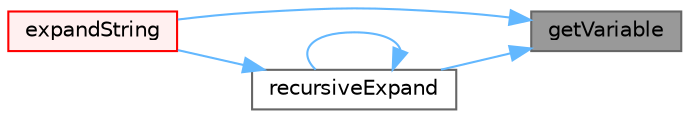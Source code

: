digraph "getVariable"
{
 // LATEX_PDF_SIZE
  bgcolor="transparent";
  edge [fontname=Helvetica,fontsize=10,labelfontname=Helvetica,labelfontsize=10];
  node [fontname=Helvetica,fontsize=10,shape=box,height=0.2,width=0.4];
  rankdir="RL";
  Node1 [id="Node000001",label="getVariable",height=0.2,width=0.4,color="gray40", fillcolor="grey60", style="filled", fontcolor="black",tooltip=" "];
  Node1 -> Node2 [id="edge1_Node000001_Node000002",dir="back",color="steelblue1",style="solid",tooltip=" "];
  Node2 [id="Node000002",label="expandString",height=0.2,width=0.4,color="red", fillcolor="#FFF0F0", style="filled",URL="$namespaceFoam.html#ac057cbcfc975ac4f122db08172348e69",tooltip=" "];
  Node1 -> Node6 [id="edge2_Node000001_Node000006",dir="back",color="steelblue1",style="solid",tooltip=" "];
  Node6 [id="Node000006",label="recursiveExpand",height=0.2,width=0.4,color="grey40", fillcolor="white", style="filled",URL="$namespaceFoam.html#a64bdda13a3d988cb05764fb2e8fc8927",tooltip=" "];
  Node6 -> Node2 [id="edge3_Node000006_Node000002",dir="back",color="steelblue1",style="solid",tooltip=" "];
  Node6 -> Node6 [id="edge4_Node000006_Node000006",dir="back",color="steelblue1",style="solid",tooltip=" "];
}
